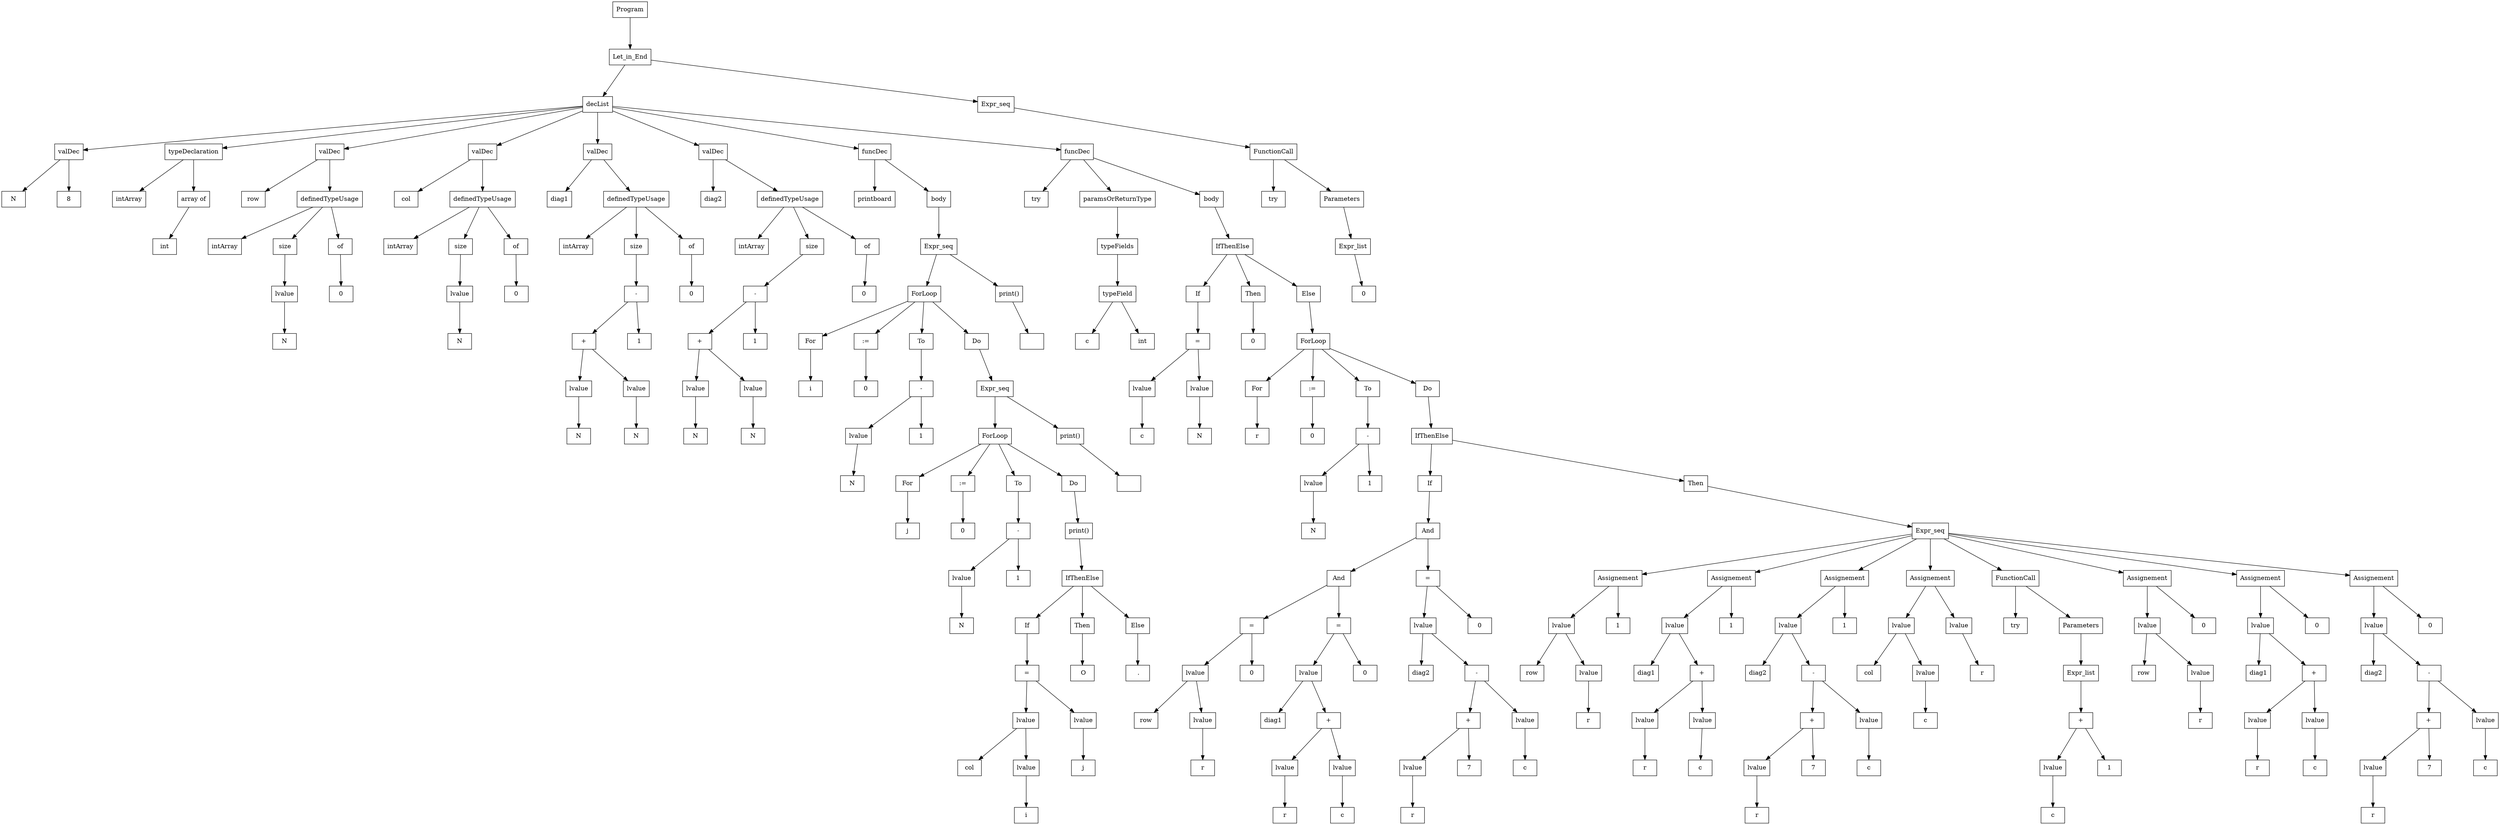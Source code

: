 digraph "ast"{

	nodesep=1;
	ranksep=1;

	N2 [label="decList", shape="box"];
	N3 [label="valDec", shape="box"];
	N4 [label="N", shape="box"];
	N5 [label="8", shape="box"];
	N6 [label="typeDeclaration", shape="box"];
	N7 [label="intArray", shape="box"];
	N8 [label="array of", shape="box"];
	N9 [label="int", shape="box"];
	N10 [label="valDec", shape="box"];
	N11 [label="row", shape="box"];
	N12 [label="definedTypeUsage", shape="box"];
	N13 [label="intArray", shape="box"];
	N14 [label="size", shape="box"];
	N15 [label="of", shape="box"];
	N16 [label="lvalue", shape="box"];
	N17 [label="N", shape="box"];
	N18 [label="0", shape="box"];
	N19 [label="valDec", shape="box"];
	N20 [label="col", shape="box"];
	N21 [label="definedTypeUsage", shape="box"];
	N22 [label="intArray", shape="box"];
	N23 [label="size", shape="box"];
	N24 [label="of", shape="box"];
	N25 [label="lvalue", shape="box"];
	N26 [label="N", shape="box"];
	N27 [label="0", shape="box"];
	N28 [label="valDec", shape="box"];
	N29 [label="diag1", shape="box"];
	N30 [label="definedTypeUsage", shape="box"];
	N31 [label="intArray", shape="box"];
	N32 [label="size", shape="box"];
	N33 [label="of", shape="box"];
	N36 [label="lvalue", shape="box"];
	N37 [label="N", shape="box"];
	N38 [label="lvalue", shape="box"];
	N39 [label="N", shape="box"];
	N35 [label="+", shape="box"];
	N40 [label="1", shape="box"];
	N34 [label="-", shape="box"];
	N41 [label="0", shape="box"];
	N42 [label="valDec", shape="box"];
	N43 [label="diag2", shape="box"];
	N44 [label="definedTypeUsage", shape="box"];
	N45 [label="intArray", shape="box"];
	N46 [label="size", shape="box"];
	N47 [label="of", shape="box"];
	N50 [label="lvalue", shape="box"];
	N51 [label="N", shape="box"];
	N52 [label="lvalue", shape="box"];
	N53 [label="N", shape="box"];
	N49 [label="+", shape="box"];
	N54 [label="1", shape="box"];
	N48 [label="-", shape="box"];
	N55 [label="0", shape="box"];
	N56 [label="funcDec", shape="box"];
	N57 [label="printboard", shape="box"];
	N58 [label="Expr_seq", shape="box"];
	N64 [label="i", shape="box"];
	N65 [label="0", shape="box"];
	N67 [label="lvalue", shape="box"];
	N68 [label="N", shape="box"];
	N69 [label="1", shape="box"];
	N66 [label="-", shape="box"];
	N70 [label="Expr_seq", shape="box"];
	N76 [label="j", shape="box"];
	N77 [label="0", shape="box"];
	N79 [label="lvalue", shape="box"];
	N80 [label="N", shape="box"];
	N81 [label="1", shape="box"];
	N78 [label="-", shape="box"];
	N82 [label="print()", shape="box"];
	N83 [label="IfThenElse", shape="box"];
	N84 [label="If", shape="box"];
	N85 [label="Then", shape="box"];
	N87 [label="lvalue", shape="box"];
	N88 [label="col", shape="box"];
	N89 [label="lvalue", shape="box"];
	N90 [label="i", shape="box"];
	N91 [label="lvalue", shape="box"];
	N92 [label="j", shape="box"];
	N86 [label="=", shape="box"];
	N93 [label=" O", shape="box"];
	N94 [label="Else", shape="box"];
	N95 [label=" .", shape="box"];
	N71 [label="ForLoop", shape="box"];
	N72 [label="For", shape="box"];
	N73 [label=":=", shape="box"];
	N74 [label="To", shape="box"];
	N75 [label="Do", shape="box"];
	N96 [label="print()", shape="box"];
	N97 [label="\n", shape="box"];
	N59 [label="ForLoop", shape="box"];
	N60 [label="For", shape="box"];
	N61 [label=":=", shape="box"];
	N62 [label="To", shape="box"];
	N63 [label="Do", shape="box"];
	N98 [label="print()", shape="box"];
	N99 [label="\n", shape="box"];
	N100 [label="body", shape="box"];
	N101 [label="funcDec", shape="box"];
	N102 [label="try", shape="box"];
	N103 [label="IfThenElse", shape="box"];
	N104 [label="If", shape="box"];
	N105 [label="Then", shape="box"];
	N107 [label="lvalue", shape="box"];
	N108 [label="c", shape="box"];
	N109 [label="lvalue", shape="box"];
	N110 [label="N", shape="box"];
	N106 [label="=", shape="box"];
	N111 [label="0", shape="box"];
	N112 [label="Else", shape="box"];
	N118 [label="r", shape="box"];
	N119 [label="0", shape="box"];
	N121 [label="lvalue", shape="box"];
	N122 [label="N", shape="box"];
	N123 [label="1", shape="box"];
	N120 [label="-", shape="box"];
	N124 [label="IfThenElse", shape="box"];
	N125 [label="If", shape="box"];
	N126 [label="Then", shape="box"];
	N130 [label="lvalue", shape="box"];
	N131 [label="row", shape="box"];
	N132 [label="lvalue", shape="box"];
	N133 [label="r", shape="box"];
	N134 [label="0", shape="box"];
	N129 [label="=", shape="box"];
	N136 [label="lvalue", shape="box"];
	N137 [label="diag1", shape="box"];
	N139 [label="lvalue", shape="box"];
	N140 [label="r", shape="box"];
	N141 [label="lvalue", shape="box"];
	N142 [label="c", shape="box"];
	N138 [label="+", shape="box"];
	N143 [label="0", shape="box"];
	N135 [label="=", shape="box"];
	N128 [label="And", shape="box"];
	N145 [label="lvalue", shape="box"];
	N146 [label="diag2", shape="box"];
	N149 [label="lvalue", shape="box"];
	N150 [label="r", shape="box"];
	N151 [label="7", shape="box"];
	N148 [label="+", shape="box"];
	N152 [label="lvalue", shape="box"];
	N153 [label="c", shape="box"];
	N147 [label="-", shape="box"];
	N154 [label="0", shape="box"];
	N144 [label="=", shape="box"];
	N127 [label="And", shape="box"];
	N155 [label="Expr_seq", shape="box"];
	N156 [label="Assignement", shape="box"];
	N157 [label="lvalue", shape="box"];
	N158 [label="row", shape="box"];
	N159 [label="lvalue", shape="box"];
	N160 [label="r", shape="box"];
	N161 [label="1", shape="box"];
	N162 [label="Assignement", shape="box"];
	N163 [label="lvalue", shape="box"];
	N164 [label="diag1", shape="box"];
	N166 [label="lvalue", shape="box"];
	N167 [label="r", shape="box"];
	N168 [label="lvalue", shape="box"];
	N169 [label="c", shape="box"];
	N165 [label="+", shape="box"];
	N170 [label="1", shape="box"];
	N171 [label="Assignement", shape="box"];
	N172 [label="lvalue", shape="box"];
	N173 [label="diag2", shape="box"];
	N176 [label="lvalue", shape="box"];
	N177 [label="r", shape="box"];
	N178 [label="7", shape="box"];
	N175 [label="+", shape="box"];
	N179 [label="lvalue", shape="box"];
	N180 [label="c", shape="box"];
	N174 [label="-", shape="box"];
	N181 [label="1", shape="box"];
	N182 [label="Assignement", shape="box"];
	N183 [label="lvalue", shape="box"];
	N184 [label="col", shape="box"];
	N185 [label="lvalue", shape="box"];
	N186 [label="c", shape="box"];
	N187 [label="lvalue", shape="box"];
	N188 [label="r", shape="box"];
	N189 [label="FunctionCall", shape="box"];
	N190 [label="try", shape="box"];
	N191 [label="Parameters", shape="box"];
	N192 [label="Expr_list", shape="box"];
	N194 [label="lvalue", shape="box"];
	N195 [label="c", shape="box"];
	N196 [label="1", shape="box"];
	N193 [label="+", shape="box"];
	N197 [label="Assignement", shape="box"];
	N198 [label="lvalue", shape="box"];
	N199 [label="row", shape="box"];
	N200 [label="lvalue", shape="box"];
	N201 [label="r", shape="box"];
	N202 [label="0", shape="box"];
	N203 [label="Assignement", shape="box"];
	N204 [label="lvalue", shape="box"];
	N205 [label="diag1", shape="box"];
	N207 [label="lvalue", shape="box"];
	N208 [label="r", shape="box"];
	N209 [label="lvalue", shape="box"];
	N210 [label="c", shape="box"];
	N206 [label="+", shape="box"];
	N211 [label="0", shape="box"];
	N212 [label="Assignement", shape="box"];
	N213 [label="lvalue", shape="box"];
	N214 [label="diag2", shape="box"];
	N217 [label="lvalue", shape="box"];
	N218 [label="r", shape="box"];
	N219 [label="7", shape="box"];
	N216 [label="+", shape="box"];
	N220 [label="lvalue", shape="box"];
	N221 [label="c", shape="box"];
	N215 [label="-", shape="box"];
	N222 [label="0", shape="box"];
	N113 [label="ForLoop", shape="box"];
	N114 [label="For", shape="box"];
	N115 [label=":=", shape="box"];
	N116 [label="To", shape="box"];
	N117 [label="Do", shape="box"];
	N223 [label="paramsOrReturnType", shape="box"];
	N224 [label="typeFields", shape="box"];
	N225 [label="typeField", shape="box"];
	N226 [label="c", shape="box"];
	N227 [label="int", shape="box"];
	N228 [label="body", shape="box"];
	N1 [label="Let_in_End", shape="box"];
	N229 [label="Expr_seq", shape="box"];
	N230 [label="FunctionCall", shape="box"];
	N231 [label="try", shape="box"];
	N232 [label="Parameters", shape="box"];
	N233 [label="Expr_list", shape="box"];
	N234 [label="0", shape="box"];
	N0 [label="Program", shape="box"];

	N3 -> N4; 
	N3 -> N5; 
	N2 -> N3; 
	N8 -> N9; 
	N6 -> N7; 
	N6 -> N8; 
	N2 -> N6; 
	N12 -> N13; 
	N12 -> N14; 
	N12 -> N15; 
	N16 -> N17; 
	N14 -> N16; 
	N15 -> N18; 
	N10 -> N11; 
	N10 -> N12; 
	N2 -> N10; 
	N21 -> N22; 
	N21 -> N23; 
	N21 -> N24; 
	N25 -> N26; 
	N23 -> N25; 
	N24 -> N27; 
	N19 -> N20; 
	N19 -> N21; 
	N2 -> N19; 
	N30 -> N31; 
	N30 -> N32; 
	N30 -> N33; 
	N36 -> N37; 
	N38 -> N39; 
	N35 -> N38; 
	N35 -> N36; 
	N34 -> N40; 
	N34 -> N35; 
	N32 -> N34; 
	N33 -> N41; 
	N28 -> N29; 
	N28 -> N30; 
	N2 -> N28; 
	N44 -> N45; 
	N44 -> N46; 
	N44 -> N47; 
	N50 -> N51; 
	N52 -> N53; 
	N49 -> N52; 
	N49 -> N50; 
	N48 -> N54; 
	N48 -> N49; 
	N46 -> N48; 
	N47 -> N55; 
	N42 -> N43; 
	N42 -> N44; 
	N2 -> N42; 
	N67 -> N68; 
	N66 -> N69; 
	N66 -> N67; 
	N79 -> N80; 
	N78 -> N81; 
	N78 -> N79; 
	N83 -> N84; 
	N83 -> N85; 
	N87 -> N88; 
	N89 -> N90; 
	N87 -> N89; 
	N91 -> N92; 
	N86 -> N91; 
	N86 -> N87; 
	N84 -> N86; 
	N85 -> N93; 
	N83 -> N94; 
	N94 -> N95; 
	N82 -> N83; 
	N71 -> N72; 
	N71 -> N73; 
	N71 -> N74; 
	N71 -> N75; 
	N72 -> N76; 
	N73 -> N77; 
	N74 -> N78; 
	N75 -> N82; 
	N70 -> N71; 
	N96 -> N97; 
	N70 -> N96; 
	N59 -> N60; 
	N59 -> N61; 
	N59 -> N62; 
	N59 -> N63; 
	N60 -> N64; 
	N61 -> N65; 
	N62 -> N66; 
	N63 -> N70; 
	N58 -> N59; 
	N98 -> N99; 
	N58 -> N98; 
	N56 -> N57; 
	N56 -> N100; 
	N100 -> N58; 
	N2 -> N56; 
	N103 -> N104; 
	N103 -> N105; 
	N107 -> N108; 
	N109 -> N110; 
	N106 -> N109; 
	N106 -> N107; 
	N104 -> N106; 
	N105 -> N111; 
	N103 -> N112; 
	N121 -> N122; 
	N120 -> N123; 
	N120 -> N121; 
	N124 -> N125; 
	N124 -> N126; 
	N130 -> N131; 
	N132 -> N133; 
	N130 -> N132; 
	N129 -> N134; 
	N129 -> N130; 
	N136 -> N137; 
	N139 -> N140; 
	N141 -> N142; 
	N138 -> N141; 
	N138 -> N139; 
	N136 -> N138; 
	N135 -> N143; 
	N135 -> N136; 
	N128 -> N135; 
	N128 -> N129; 
	N145 -> N146; 
	N149 -> N150; 
	N148 -> N151; 
	N148 -> N149; 
	N152 -> N153; 
	N147 -> N152; 
	N147 -> N148; 
	N145 -> N147; 
	N144 -> N154; 
	N144 -> N145; 
	N127 -> N144; 
	N127 -> N128; 
	N125 -> N127; 
	N157 -> N158; 
	N159 -> N160; 
	N157 -> N159; 
	N156 -> N157; 
	N156 -> N161; 
	N155 -> N156; 
	N163 -> N164; 
	N166 -> N167; 
	N168 -> N169; 
	N165 -> N168; 
	N165 -> N166; 
	N163 -> N165; 
	N162 -> N163; 
	N162 -> N170; 
	N155 -> N162; 
	N172 -> N173; 
	N176 -> N177; 
	N175 -> N178; 
	N175 -> N176; 
	N179 -> N180; 
	N174 -> N179; 
	N174 -> N175; 
	N172 -> N174; 
	N171 -> N172; 
	N171 -> N181; 
	N155 -> N171; 
	N183 -> N184; 
	N185 -> N186; 
	N183 -> N185; 
	N182 -> N183; 
	N187 -> N188; 
	N182 -> N187; 
	N155 -> N182; 
	N189 -> N190; 
	N189 -> N191; 
	N194 -> N195; 
	N193 -> N196; 
	N193 -> N194; 
	N192 -> N193; 
	N191 -> N192; 
	N155 -> N189; 
	N198 -> N199; 
	N200 -> N201; 
	N198 -> N200; 
	N197 -> N198; 
	N197 -> N202; 
	N155 -> N197; 
	N204 -> N205; 
	N207 -> N208; 
	N209 -> N210; 
	N206 -> N209; 
	N206 -> N207; 
	N204 -> N206; 
	N203 -> N204; 
	N203 -> N211; 
	N155 -> N203; 
	N213 -> N214; 
	N217 -> N218; 
	N216 -> N219; 
	N216 -> N217; 
	N220 -> N221; 
	N215 -> N220; 
	N215 -> N216; 
	N213 -> N215; 
	N212 -> N213; 
	N212 -> N222; 
	N155 -> N212; 
	N126 -> N155; 
	N113 -> N114; 
	N113 -> N115; 
	N113 -> N116; 
	N113 -> N117; 
	N114 -> N118; 
	N115 -> N119; 
	N116 -> N120; 
	N117 -> N124; 
	N112 -> N113; 
	N101 -> N102; 
	N101 -> N223; 
	N225 -> N226; 
	N225 -> N227; 
	N224 -> N225; 
	N223 -> N224; 
	N101 -> N228; 
	N228 -> N103; 
	N2 -> N101; 
	N1 -> N2; 
	N230 -> N231; 
	N230 -> N232; 
	N233 -> N234; 
	N232 -> N233; 
	N229 -> N230; 
	N1 -> N229; 
	N0 -> N1; 
}
